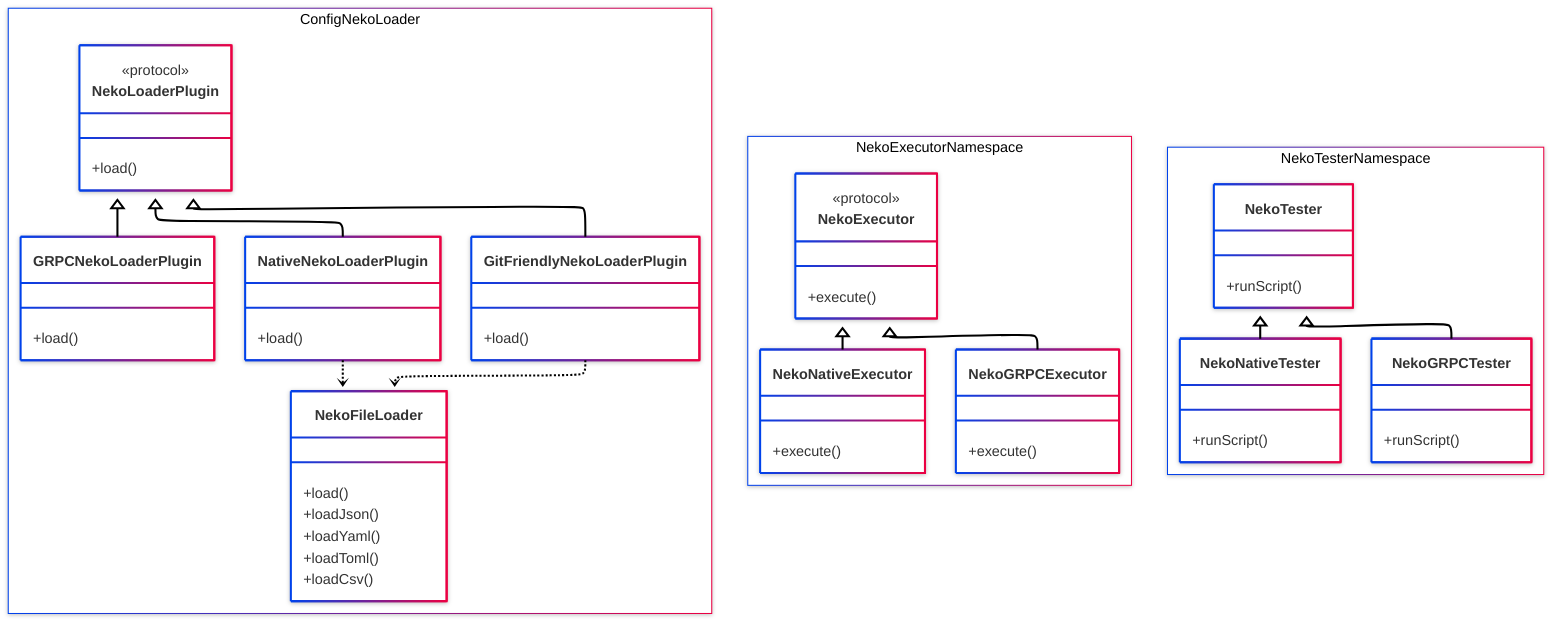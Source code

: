 ---
config:
  theme: neo
  look: neo
  layout: elk
---
classDiagram
direction TB
	namespace ConfigNekoLoader {
                class NekoLoaderPlugin {
                        +load()
                }
                class GitFriendlyNekoLoaderPlugin {
                        +load()
                }
                class NativeNekoLoaderPlugin {
                        +load()
                }
                class GRPCNekoLoaderPlugin {
                        +load()
                }
                class NekoFileLoader {
                +load()
                +loadJson()
                +loadYaml()
                +loadToml()
                +loadCsv()
                }
	}

	namespace NekoExecutorNamespace {
                class NekoExecutor {
                        +execute()
                }
                class NekoNativeExecutor {
                        +execute()
                }
                class NekoGRPCExecutor {
                        +execute()
                }
                }
                namespace NekoTesterNamespace {
                class NekoTester {
                        +runScript()
                }
                class NekoNativeTester {
                        +runScript()
                }
                class NekoGRPCTester {
                        +runScript()
                }
	}

	<<protocol>> NekoLoaderPlugin
	<<protocol>> NekoExecutor

        NekoLoaderPlugin <|-- GitFriendlyNekoLoaderPlugin
        NekoLoaderPlugin <|-- NativeNekoLoaderPlugin
        NekoLoaderPlugin <|-- GRPCNekoLoaderPlugin

        GitFriendlyNekoLoaderPlugin ..> NekoFileLoader
        NativeNekoLoaderPlugin ..> NekoFileLoader
        
        NekoExecutor <|-- NekoNativeExecutor
        NekoExecutor <|-- NekoGRPCExecutor
        NekoTester <|-- NekoNativeTester
        NekoTester <|-- NekoGRPCTester
